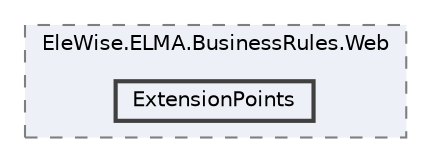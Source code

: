 digraph "Web/Modules/EleWise.ELMA.BusinessRules.Web/ExtensionPoints"
{
 // LATEX_PDF_SIZE
  bgcolor="transparent";
  edge [fontname=Helvetica,fontsize=10,labelfontname=Helvetica,labelfontsize=10];
  node [fontname=Helvetica,fontsize=10,shape=box,height=0.2,width=0.4];
  compound=true
  subgraph clusterdir_e46483da9f373966ce645ecac7252ff4 {
    graph [ bgcolor="#edf0f7", pencolor="grey50", label="EleWise.ELMA.BusinessRules.Web", fontname=Helvetica,fontsize=10 style="filled,dashed", URL="dir_e46483da9f373966ce645ecac7252ff4.html",tooltip=""]
  dir_f6758e41c79af5e916b63205063f7412 [label="ExtensionPoints", fillcolor="#edf0f7", color="grey25", style="filled,bold", URL="dir_f6758e41c79af5e916b63205063f7412.html",tooltip=""];
  }
}
